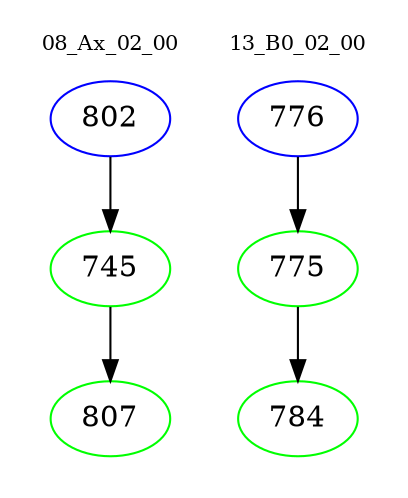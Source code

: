 digraph{
subgraph cluster_0 {
color = white
label = "08_Ax_02_00";
fontsize=10;
T0_802 [label="802", color="blue"]
T0_802 -> T0_745 [color="black"]
T0_745 [label="745", color="green"]
T0_745 -> T0_807 [color="black"]
T0_807 [label="807", color="green"]
}
subgraph cluster_1 {
color = white
label = "13_B0_02_00";
fontsize=10;
T1_776 [label="776", color="blue"]
T1_776 -> T1_775 [color="black"]
T1_775 [label="775", color="green"]
T1_775 -> T1_784 [color="black"]
T1_784 [label="784", color="green"]
}
}
